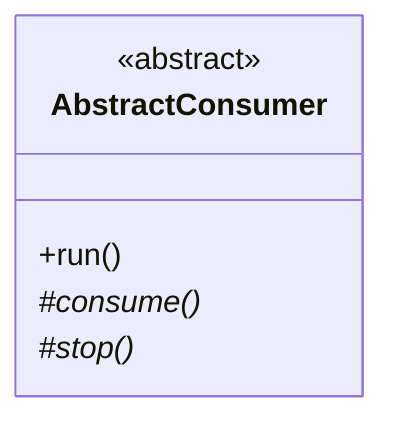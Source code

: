 classDiagram
    class AbstractConsumer {
        <<abstract>>
        +run()
        #consume() *
        #stop() *
    }